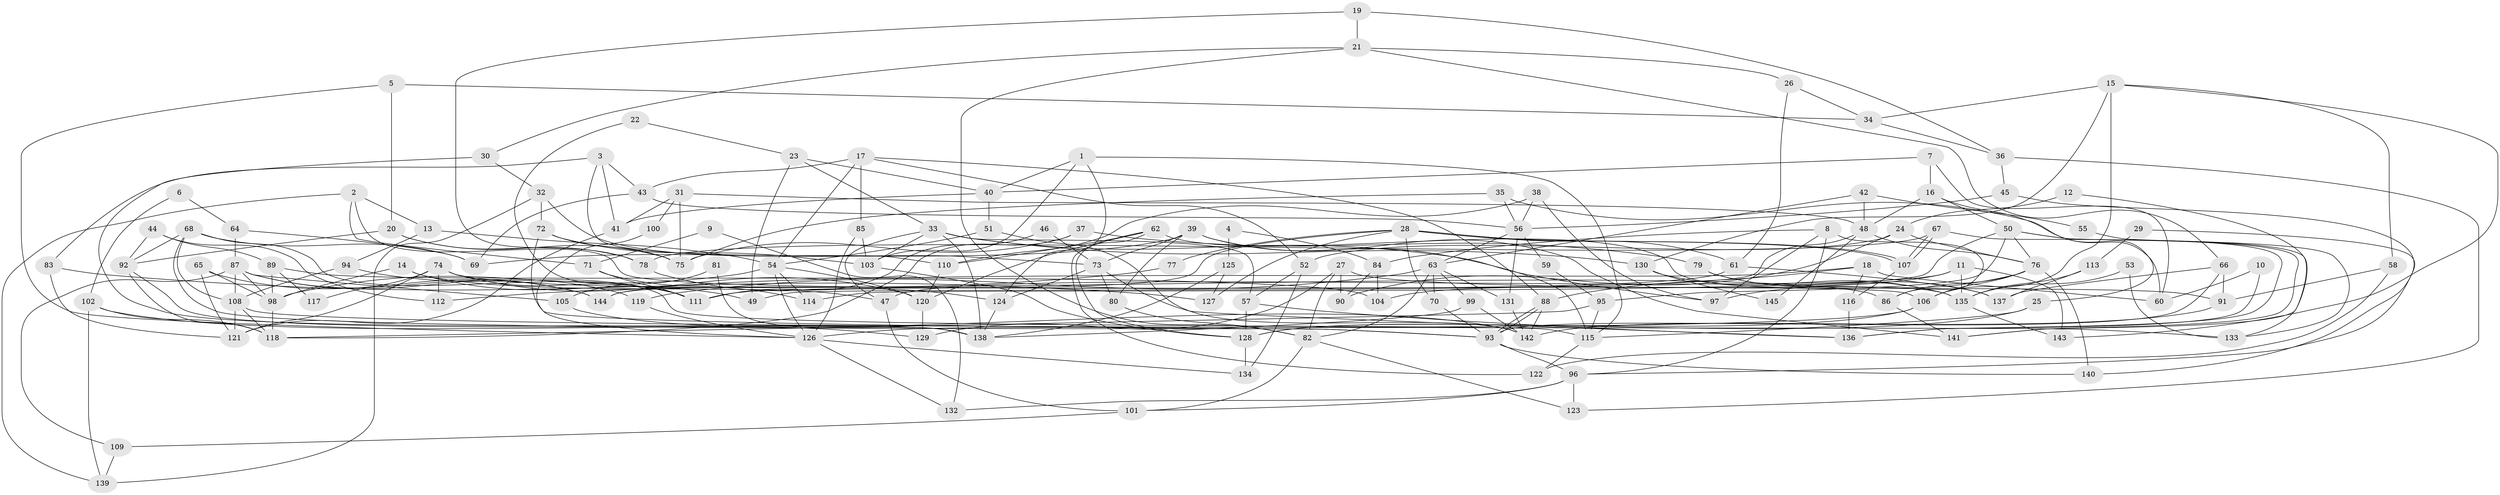 // Generated by graph-tools (version 1.1) at 2025/26/03/09/25 03:26:13]
// undirected, 145 vertices, 290 edges
graph export_dot {
graph [start="1"]
  node [color=gray90,style=filled];
  1;
  2;
  3;
  4;
  5;
  6;
  7;
  8;
  9;
  10;
  11;
  12;
  13;
  14;
  15;
  16;
  17;
  18;
  19;
  20;
  21;
  22;
  23;
  24;
  25;
  26;
  27;
  28;
  29;
  30;
  31;
  32;
  33;
  34;
  35;
  36;
  37;
  38;
  39;
  40;
  41;
  42;
  43;
  44;
  45;
  46;
  47;
  48;
  49;
  50;
  51;
  52;
  53;
  54;
  55;
  56;
  57;
  58;
  59;
  60;
  61;
  62;
  63;
  64;
  65;
  66;
  67;
  68;
  69;
  70;
  71;
  72;
  73;
  74;
  75;
  76;
  77;
  78;
  79;
  80;
  81;
  82;
  83;
  84;
  85;
  86;
  87;
  88;
  89;
  90;
  91;
  92;
  93;
  94;
  95;
  96;
  97;
  98;
  99;
  100;
  101;
  102;
  103;
  104;
  105;
  106;
  107;
  108;
  109;
  110;
  111;
  112;
  113;
  114;
  115;
  116;
  117;
  118;
  119;
  120;
  121;
  122;
  123;
  124;
  125;
  126;
  127;
  128;
  129;
  130;
  131;
  132;
  133;
  134;
  135;
  136;
  137;
  138;
  139;
  140;
  141;
  142;
  143;
  144;
  145;
  1 -- 103;
  1 -- 115;
  1 -- 40;
  1 -- 124;
  2 -- 106;
  2 -- 139;
  2 -- 13;
  2 -- 71;
  3 -- 43;
  3 -- 41;
  3 -- 83;
  3 -- 110;
  4 -- 125;
  4 -- 84;
  5 -- 20;
  5 -- 34;
  5 -- 126;
  6 -- 64;
  6 -- 102;
  7 -- 16;
  7 -- 40;
  7 -- 60;
  8 -- 96;
  8 -- 86;
  8 -- 84;
  8 -- 97;
  9 -- 71;
  9 -- 132;
  10 -- 60;
  10 -- 136;
  11 -- 135;
  11 -- 47;
  11 -- 104;
  11 -- 143;
  12 -- 24;
  12 -- 141;
  13 -- 54;
  13 -- 94;
  14 -- 49;
  14 -- 98;
  14 -- 47;
  15 -- 143;
  15 -- 106;
  15 -- 34;
  15 -- 58;
  15 -- 130;
  16 -- 48;
  16 -- 50;
  16 -- 25;
  17 -- 88;
  17 -- 43;
  17 -- 52;
  17 -- 54;
  17 -- 85;
  18 -- 60;
  18 -- 116;
  18 -- 88;
  18 -- 144;
  19 -- 36;
  19 -- 21;
  19 -- 78;
  20 -- 92;
  20 -- 78;
  20 -- 75;
  21 -- 30;
  21 -- 26;
  21 -- 66;
  21 -- 82;
  22 -- 23;
  22 -- 111;
  23 -- 33;
  23 -- 40;
  23 -- 49;
  24 -- 52;
  24 -- 76;
  24 -- 90;
  25 -- 115;
  25 -- 128;
  26 -- 61;
  26 -- 34;
  27 -- 91;
  27 -- 82;
  27 -- 90;
  27 -- 129;
  28 -- 107;
  28 -- 107;
  28 -- 144;
  28 -- 61;
  28 -- 70;
  28 -- 77;
  28 -- 127;
  29 -- 113;
  29 -- 140;
  30 -- 32;
  30 -- 138;
  31 -- 41;
  31 -- 75;
  31 -- 48;
  31 -- 100;
  32 -- 73;
  32 -- 72;
  32 -- 139;
  33 -- 57;
  33 -- 103;
  33 -- 47;
  33 -- 97;
  33 -- 130;
  33 -- 138;
  34 -- 36;
  35 -- 56;
  35 -- 75;
  35 -- 60;
  36 -- 123;
  36 -- 45;
  37 -- 79;
  37 -- 118;
  37 -- 75;
  38 -- 110;
  38 -- 97;
  38 -- 56;
  39 -- 141;
  39 -- 80;
  39 -- 69;
  39 -- 73;
  39 -- 115;
  40 -- 51;
  40 -- 41;
  41 -- 121;
  42 -- 63;
  42 -- 48;
  42 -- 55;
  43 -- 69;
  43 -- 56;
  44 -- 92;
  44 -- 89;
  44 -- 112;
  45 -- 96;
  45 -- 56;
  46 -- 111;
  46 -- 73;
  47 -- 101;
  48 -- 76;
  48 -- 49;
  48 -- 145;
  50 -- 76;
  50 -- 95;
  50 -- 114;
  50 -- 133;
  50 -- 141;
  51 -- 54;
  51 -- 142;
  52 -- 134;
  52 -- 57;
  53 -- 133;
  53 -- 135;
  54 -- 120;
  54 -- 98;
  54 -- 114;
  54 -- 126;
  55 -- 133;
  56 -- 63;
  56 -- 59;
  56 -- 131;
  57 -- 136;
  57 -- 128;
  58 -- 91;
  58 -- 122;
  59 -- 95;
  61 -- 111;
  61 -- 137;
  62 -- 128;
  62 -- 122;
  62 -- 110;
  62 -- 120;
  62 -- 135;
  63 -- 70;
  63 -- 119;
  63 -- 82;
  63 -- 99;
  63 -- 131;
  64 -- 87;
  64 -- 69;
  65 -- 121;
  65 -- 98;
  65 -- 144;
  66 -- 93;
  66 -- 91;
  66 -- 137;
  67 -- 78;
  67 -- 107;
  67 -- 107;
  67 -- 136;
  68 -- 92;
  68 -- 93;
  68 -- 69;
  68 -- 108;
  68 -- 115;
  70 -- 93;
  71 -- 114;
  71 -- 111;
  72 -- 75;
  72 -- 103;
  72 -- 93;
  73 -- 124;
  73 -- 80;
  73 -- 136;
  74 -- 111;
  74 -- 120;
  74 -- 86;
  74 -- 112;
  74 -- 117;
  74 -- 121;
  76 -- 106;
  76 -- 97;
  76 -- 86;
  76 -- 140;
  77 -- 112;
  78 -- 124;
  79 -- 135;
  79 -- 137;
  80 -- 82;
  81 -- 138;
  81 -- 105;
  82 -- 101;
  82 -- 123;
  83 -- 121;
  83 -- 127;
  84 -- 90;
  84 -- 104;
  85 -- 126;
  85 -- 103;
  86 -- 141;
  87 -- 144;
  87 -- 108;
  87 -- 98;
  87 -- 105;
  87 -- 109;
  87 -- 119;
  88 -- 93;
  88 -- 93;
  88 -- 142;
  89 -- 104;
  89 -- 98;
  89 -- 117;
  91 -- 142;
  92 -- 138;
  92 -- 118;
  93 -- 96;
  93 -- 140;
  94 -- 108;
  94 -- 111;
  95 -- 115;
  95 -- 118;
  96 -- 101;
  96 -- 123;
  96 -- 132;
  98 -- 118;
  99 -- 142;
  99 -- 138;
  100 -- 126;
  101 -- 109;
  102 -- 139;
  102 -- 129;
  102 -- 118;
  103 -- 128;
  105 -- 142;
  106 -- 126;
  106 -- 128;
  107 -- 116;
  108 -- 118;
  108 -- 121;
  108 -- 133;
  109 -- 139;
  110 -- 120;
  113 -- 135;
  113 -- 137;
  115 -- 122;
  116 -- 136;
  119 -- 126;
  120 -- 129;
  124 -- 138;
  125 -- 138;
  125 -- 127;
  126 -- 132;
  126 -- 134;
  128 -- 134;
  130 -- 135;
  130 -- 145;
  131 -- 142;
  135 -- 143;
}
